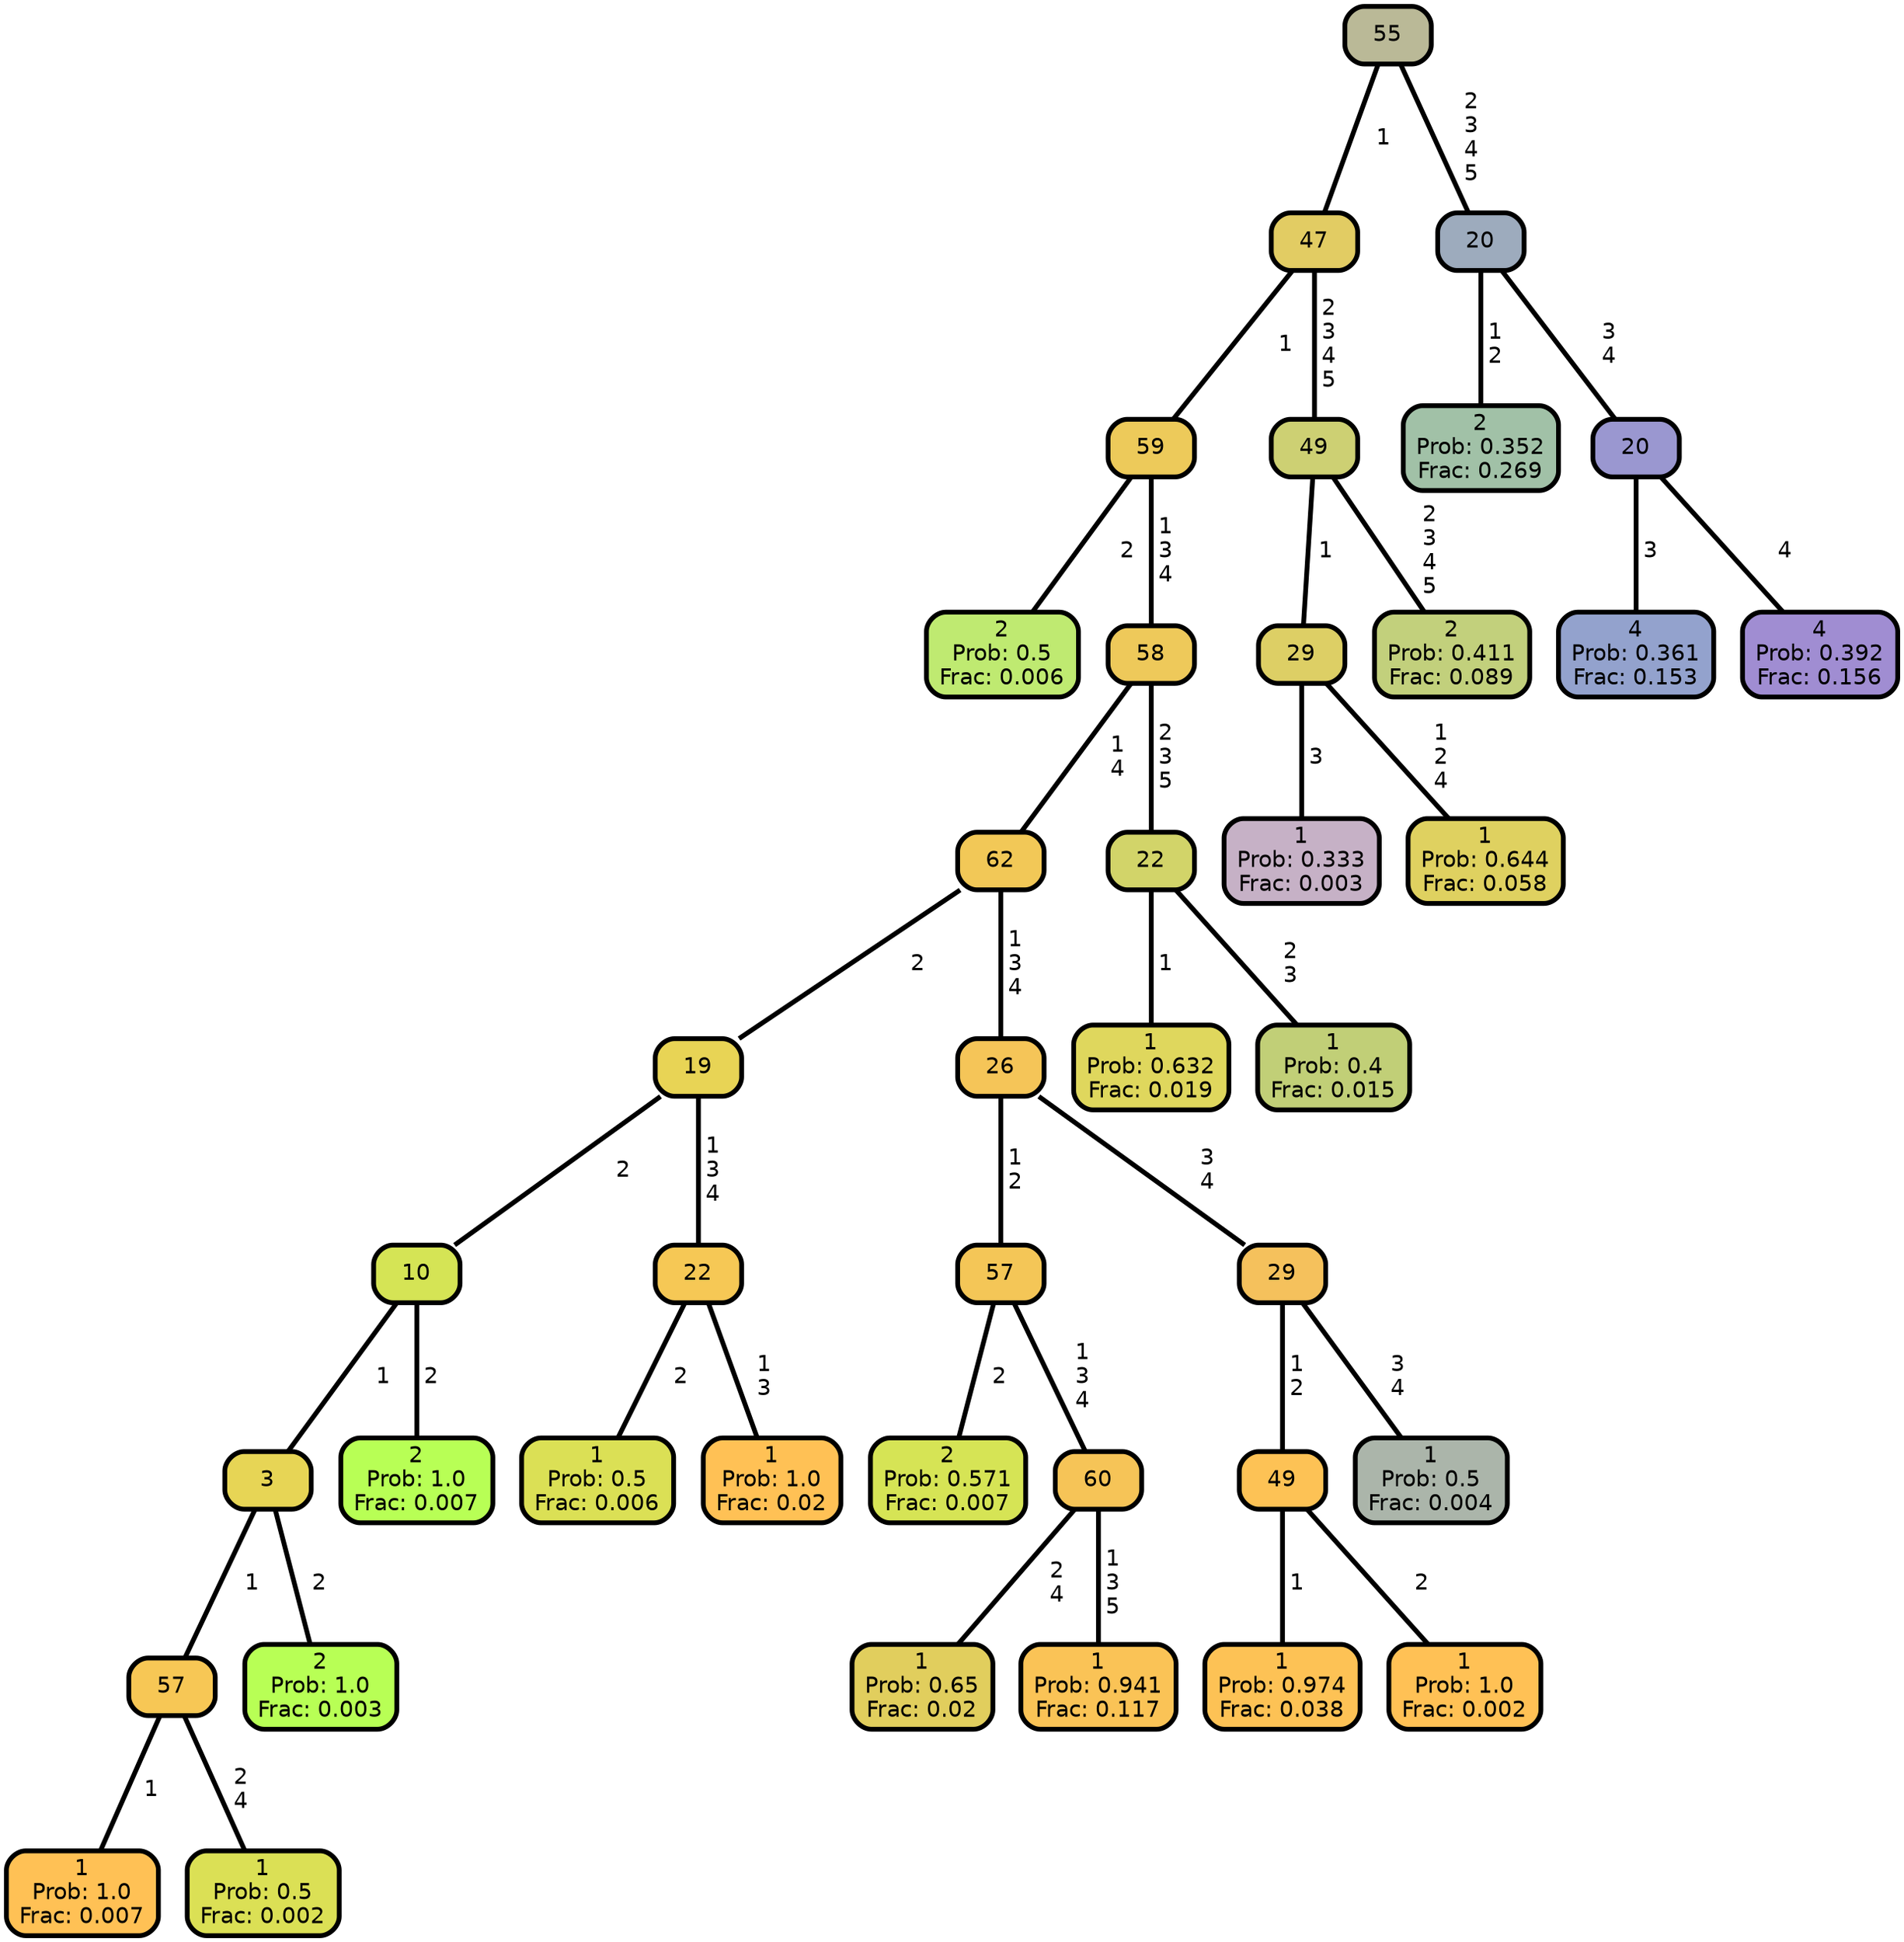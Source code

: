 graph Tree {
node [shape=box, style="filled, rounded",color="black",penwidth="3",fontcolor="black",                 fontname=helvetica] ;
graph [ranksep="0 equally", splines=straight,                 bgcolor=transparent, dpi=200] ;
edge [fontname=helvetica, color=black] ;
0 [label="2
Prob: 0.5
Frac: 0.006", fillcolor="#bfea71"] ;
1 [label="59", fillcolor="#edca5a"] ;
2 [label="1
Prob: 1.0
Frac: 0.007", fillcolor="#ffc155"] ;
3 [label="57", fillcolor="#f7c755"] ;
4 [label="1
Prob: 0.5
Frac: 0.002", fillcolor="#dbe055"] ;
5 [label="3", fillcolor="#e7d555"] ;
6 [label="2
Prob: 1.0
Frac: 0.003", fillcolor="#b8ff55"] ;
7 [label="10", fillcolor="#d5e455"] ;
8 [label="2
Prob: 1.0
Frac: 0.007", fillcolor="#b8ff55"] ;
9 [label="19", fillcolor="#e8d455"] ;
10 [label="1
Prob: 0.5
Frac: 0.006", fillcolor="#dbe055"] ;
11 [label="22", fillcolor="#f6c855"] ;
12 [label="1
Prob: 1.0
Frac: 0.02", fillcolor="#ffc155"] ;
13 [label="62", fillcolor="#f2c857"] ;
14 [label="2
Prob: 0.571
Frac: 0.007", fillcolor="#d6e455"] ;
15 [label="57", fillcolor="#f4c657"] ;
16 [label="1
Prob: 0.65
Frac: 0.02", fillcolor="#e1ce5d"] ;
17 [label="60", fillcolor="#f6c457"] ;
18 [label="1
Prob: 0.941
Frac: 0.117", fillcolor="#fac356"] ;
19 [label="26", fillcolor="#f5c558"] ;
20 [label="1
Prob: 0.974
Frac: 0.038", fillcolor="#fdc255"] ;
21 [label="49", fillcolor="#fdc255"] ;
22 [label="1
Prob: 1.0
Frac: 0.002", fillcolor="#ffc155"] ;
23 [label="29", fillcolor="#f5c15c"] ;
24 [label="1
Prob: 0.5
Frac: 0.004", fillcolor="#abb5aa"] ;
25 [label="58", fillcolor="#eec95a"] ;
26 [label="1
Prob: 0.632
Frac: 0.019", fillcolor="#dfd75d"] ;
27 [label="22", fillcolor="#d2d469"] ;
28 [label="1
Prob: 0.4
Frac: 0.015", fillcolor="#c1cf77"] ;
29 [label="47", fillcolor="#e2cc63"] ;
30 [label="1
Prob: 0.333
Frac: 0.003", fillcolor="#c6b1c6"] ;
31 [label="29", fillcolor="#ddcf65"] ;
32 [label="1
Prob: 0.644
Frac: 0.058", fillcolor="#dfd160"] ;
33 [label="49", fillcolor="#cdd073"] ;
34 [label="2
Prob: 0.411
Frac: 0.089", fillcolor="#c2d07c"] ;
35 [label="55", fillcolor="#bab997"] ;
36 [label="2
Prob: 0.352
Frac: 0.269", fillcolor="#a1c1a7"] ;
37 [label="20", fillcolor="#9dabbd"] ;
38 [label="4
Prob: 0.361
Frac: 0.153", fillcolor="#93a2cd"] ;
39 [label="20", fillcolor="#9a97d0"] ;
40 [label="4
Prob: 0.392
Frac: 0.156", fillcolor="#a08dd2"] ;
1 -- 0 [label=" 2",penwidth=3] ;
1 -- 25 [label=" 1\n 3\n 4",penwidth=3] ;
3 -- 2 [label=" 1",penwidth=3] ;
3 -- 4 [label=" 2\n 4",penwidth=3] ;
5 -- 3 [label=" 1",penwidth=3] ;
5 -- 6 [label=" 2",penwidth=3] ;
7 -- 5 [label=" 1",penwidth=3] ;
7 -- 8 [label=" 2",penwidth=3] ;
9 -- 7 [label=" 2",penwidth=3] ;
9 -- 11 [label=" 1\n 3\n 4",penwidth=3] ;
11 -- 10 [label=" 2",penwidth=3] ;
11 -- 12 [label=" 1\n 3",penwidth=3] ;
13 -- 9 [label=" 2",penwidth=3] ;
13 -- 19 [label=" 1\n 3\n 4",penwidth=3] ;
15 -- 14 [label=" 2",penwidth=3] ;
15 -- 17 [label=" 1\n 3\n 4",penwidth=3] ;
17 -- 16 [label=" 2\n 4",penwidth=3] ;
17 -- 18 [label=" 1\n 3\n 5",penwidth=3] ;
19 -- 15 [label=" 1\n 2",penwidth=3] ;
19 -- 23 [label=" 3\n 4",penwidth=3] ;
21 -- 20 [label=" 1",penwidth=3] ;
21 -- 22 [label=" 2",penwidth=3] ;
23 -- 21 [label=" 1\n 2",penwidth=3] ;
23 -- 24 [label=" 3\n 4",penwidth=3] ;
25 -- 13 [label=" 1\n 4",penwidth=3] ;
25 -- 27 [label=" 2\n 3\n 5",penwidth=3] ;
27 -- 26 [label=" 1",penwidth=3] ;
27 -- 28 [label=" 2\n 3",penwidth=3] ;
29 -- 1 [label=" 1",penwidth=3] ;
29 -- 33 [label=" 2\n 3\n 4\n 5",penwidth=3] ;
31 -- 30 [label=" 3",penwidth=3] ;
31 -- 32 [label=" 1\n 2\n 4",penwidth=3] ;
33 -- 31 [label=" 1",penwidth=3] ;
33 -- 34 [label=" 2\n 3\n 4\n 5",penwidth=3] ;
35 -- 29 [label=" 1",penwidth=3] ;
35 -- 37 [label=" 2\n 3\n 4\n 5",penwidth=3] ;
37 -- 36 [label=" 1\n 2",penwidth=3] ;
37 -- 39 [label=" 3\n 4",penwidth=3] ;
39 -- 38 [label=" 3",penwidth=3] ;
39 -- 40 [label=" 4",penwidth=3] ;
{rank = same;}}